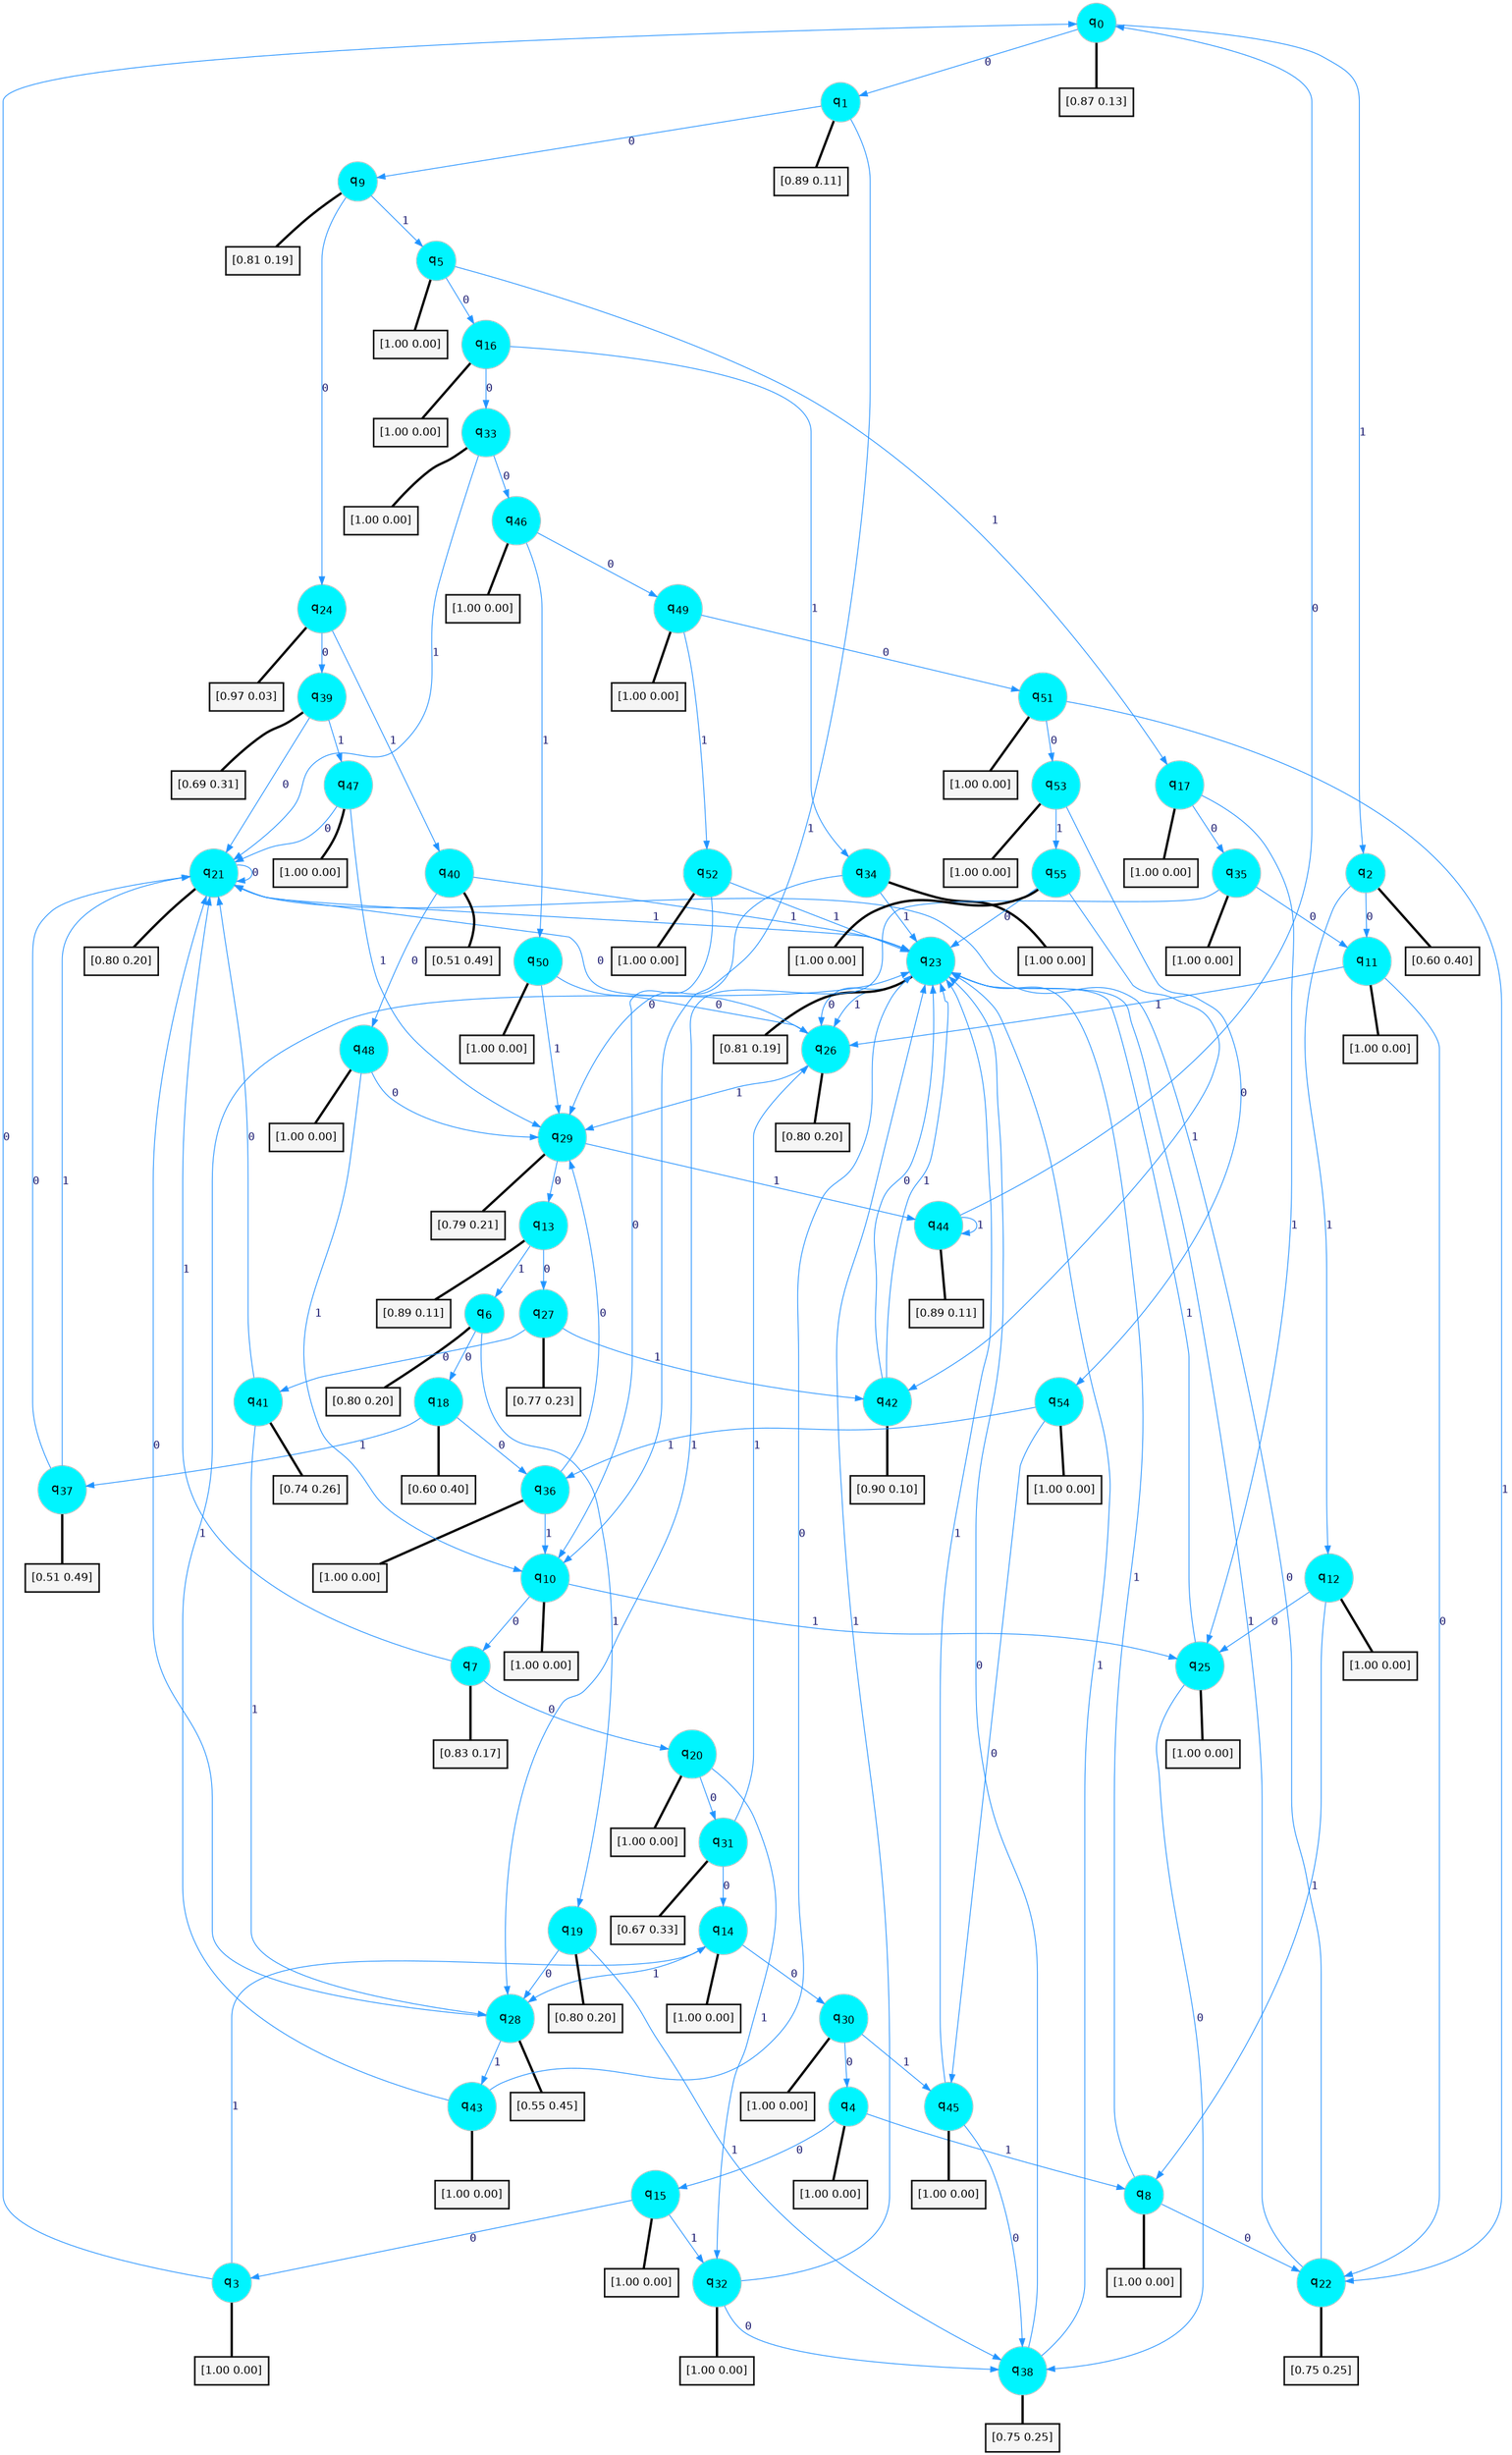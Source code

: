 digraph G {
graph [
bgcolor=transparent, dpi=300, rankdir=TD, size="40,25"];
node [
color=gray, fillcolor=turquoise1, fontcolor=black, fontname=Helvetica, fontsize=16, fontweight=bold, shape=circle, style=filled];
edge [
arrowsize=1, color=dodgerblue1, fontcolor=midnightblue, fontname=courier, fontweight=bold, penwidth=1, style=solid, weight=20];
0[label=<q<SUB>0</SUB>>];
1[label=<q<SUB>1</SUB>>];
2[label=<q<SUB>2</SUB>>];
3[label=<q<SUB>3</SUB>>];
4[label=<q<SUB>4</SUB>>];
5[label=<q<SUB>5</SUB>>];
6[label=<q<SUB>6</SUB>>];
7[label=<q<SUB>7</SUB>>];
8[label=<q<SUB>8</SUB>>];
9[label=<q<SUB>9</SUB>>];
10[label=<q<SUB>10</SUB>>];
11[label=<q<SUB>11</SUB>>];
12[label=<q<SUB>12</SUB>>];
13[label=<q<SUB>13</SUB>>];
14[label=<q<SUB>14</SUB>>];
15[label=<q<SUB>15</SUB>>];
16[label=<q<SUB>16</SUB>>];
17[label=<q<SUB>17</SUB>>];
18[label=<q<SUB>18</SUB>>];
19[label=<q<SUB>19</SUB>>];
20[label=<q<SUB>20</SUB>>];
21[label=<q<SUB>21</SUB>>];
22[label=<q<SUB>22</SUB>>];
23[label=<q<SUB>23</SUB>>];
24[label=<q<SUB>24</SUB>>];
25[label=<q<SUB>25</SUB>>];
26[label=<q<SUB>26</SUB>>];
27[label=<q<SUB>27</SUB>>];
28[label=<q<SUB>28</SUB>>];
29[label=<q<SUB>29</SUB>>];
30[label=<q<SUB>30</SUB>>];
31[label=<q<SUB>31</SUB>>];
32[label=<q<SUB>32</SUB>>];
33[label=<q<SUB>33</SUB>>];
34[label=<q<SUB>34</SUB>>];
35[label=<q<SUB>35</SUB>>];
36[label=<q<SUB>36</SUB>>];
37[label=<q<SUB>37</SUB>>];
38[label=<q<SUB>38</SUB>>];
39[label=<q<SUB>39</SUB>>];
40[label=<q<SUB>40</SUB>>];
41[label=<q<SUB>41</SUB>>];
42[label=<q<SUB>42</SUB>>];
43[label=<q<SUB>43</SUB>>];
44[label=<q<SUB>44</SUB>>];
45[label=<q<SUB>45</SUB>>];
46[label=<q<SUB>46</SUB>>];
47[label=<q<SUB>47</SUB>>];
48[label=<q<SUB>48</SUB>>];
49[label=<q<SUB>49</SUB>>];
50[label=<q<SUB>50</SUB>>];
51[label=<q<SUB>51</SUB>>];
52[label=<q<SUB>52</SUB>>];
53[label=<q<SUB>53</SUB>>];
54[label=<q<SUB>54</SUB>>];
55[label=<q<SUB>55</SUB>>];
56[label="[0.87 0.13]", shape=box,fontcolor=black, fontname=Helvetica, fontsize=14, penwidth=2, fillcolor=whitesmoke,color=black];
57[label="[0.89 0.11]", shape=box,fontcolor=black, fontname=Helvetica, fontsize=14, penwidth=2, fillcolor=whitesmoke,color=black];
58[label="[0.60 0.40]", shape=box,fontcolor=black, fontname=Helvetica, fontsize=14, penwidth=2, fillcolor=whitesmoke,color=black];
59[label="[1.00 0.00]", shape=box,fontcolor=black, fontname=Helvetica, fontsize=14, penwidth=2, fillcolor=whitesmoke,color=black];
60[label="[1.00 0.00]", shape=box,fontcolor=black, fontname=Helvetica, fontsize=14, penwidth=2, fillcolor=whitesmoke,color=black];
61[label="[1.00 0.00]", shape=box,fontcolor=black, fontname=Helvetica, fontsize=14, penwidth=2, fillcolor=whitesmoke,color=black];
62[label="[0.80 0.20]", shape=box,fontcolor=black, fontname=Helvetica, fontsize=14, penwidth=2, fillcolor=whitesmoke,color=black];
63[label="[0.83 0.17]", shape=box,fontcolor=black, fontname=Helvetica, fontsize=14, penwidth=2, fillcolor=whitesmoke,color=black];
64[label="[1.00 0.00]", shape=box,fontcolor=black, fontname=Helvetica, fontsize=14, penwidth=2, fillcolor=whitesmoke,color=black];
65[label="[0.81 0.19]", shape=box,fontcolor=black, fontname=Helvetica, fontsize=14, penwidth=2, fillcolor=whitesmoke,color=black];
66[label="[1.00 0.00]", shape=box,fontcolor=black, fontname=Helvetica, fontsize=14, penwidth=2, fillcolor=whitesmoke,color=black];
67[label="[1.00 0.00]", shape=box,fontcolor=black, fontname=Helvetica, fontsize=14, penwidth=2, fillcolor=whitesmoke,color=black];
68[label="[1.00 0.00]", shape=box,fontcolor=black, fontname=Helvetica, fontsize=14, penwidth=2, fillcolor=whitesmoke,color=black];
69[label="[0.89 0.11]", shape=box,fontcolor=black, fontname=Helvetica, fontsize=14, penwidth=2, fillcolor=whitesmoke,color=black];
70[label="[1.00 0.00]", shape=box,fontcolor=black, fontname=Helvetica, fontsize=14, penwidth=2, fillcolor=whitesmoke,color=black];
71[label="[1.00 0.00]", shape=box,fontcolor=black, fontname=Helvetica, fontsize=14, penwidth=2, fillcolor=whitesmoke,color=black];
72[label="[1.00 0.00]", shape=box,fontcolor=black, fontname=Helvetica, fontsize=14, penwidth=2, fillcolor=whitesmoke,color=black];
73[label="[1.00 0.00]", shape=box,fontcolor=black, fontname=Helvetica, fontsize=14, penwidth=2, fillcolor=whitesmoke,color=black];
74[label="[0.60 0.40]", shape=box,fontcolor=black, fontname=Helvetica, fontsize=14, penwidth=2, fillcolor=whitesmoke,color=black];
75[label="[0.80 0.20]", shape=box,fontcolor=black, fontname=Helvetica, fontsize=14, penwidth=2, fillcolor=whitesmoke,color=black];
76[label="[1.00 0.00]", shape=box,fontcolor=black, fontname=Helvetica, fontsize=14, penwidth=2, fillcolor=whitesmoke,color=black];
77[label="[0.80 0.20]", shape=box,fontcolor=black, fontname=Helvetica, fontsize=14, penwidth=2, fillcolor=whitesmoke,color=black];
78[label="[0.75 0.25]", shape=box,fontcolor=black, fontname=Helvetica, fontsize=14, penwidth=2, fillcolor=whitesmoke,color=black];
79[label="[0.81 0.19]", shape=box,fontcolor=black, fontname=Helvetica, fontsize=14, penwidth=2, fillcolor=whitesmoke,color=black];
80[label="[0.97 0.03]", shape=box,fontcolor=black, fontname=Helvetica, fontsize=14, penwidth=2, fillcolor=whitesmoke,color=black];
81[label="[1.00 0.00]", shape=box,fontcolor=black, fontname=Helvetica, fontsize=14, penwidth=2, fillcolor=whitesmoke,color=black];
82[label="[0.80 0.20]", shape=box,fontcolor=black, fontname=Helvetica, fontsize=14, penwidth=2, fillcolor=whitesmoke,color=black];
83[label="[0.77 0.23]", shape=box,fontcolor=black, fontname=Helvetica, fontsize=14, penwidth=2, fillcolor=whitesmoke,color=black];
84[label="[0.55 0.45]", shape=box,fontcolor=black, fontname=Helvetica, fontsize=14, penwidth=2, fillcolor=whitesmoke,color=black];
85[label="[0.79 0.21]", shape=box,fontcolor=black, fontname=Helvetica, fontsize=14, penwidth=2, fillcolor=whitesmoke,color=black];
86[label="[1.00 0.00]", shape=box,fontcolor=black, fontname=Helvetica, fontsize=14, penwidth=2, fillcolor=whitesmoke,color=black];
87[label="[0.67 0.33]", shape=box,fontcolor=black, fontname=Helvetica, fontsize=14, penwidth=2, fillcolor=whitesmoke,color=black];
88[label="[1.00 0.00]", shape=box,fontcolor=black, fontname=Helvetica, fontsize=14, penwidth=2, fillcolor=whitesmoke,color=black];
89[label="[1.00 0.00]", shape=box,fontcolor=black, fontname=Helvetica, fontsize=14, penwidth=2, fillcolor=whitesmoke,color=black];
90[label="[1.00 0.00]", shape=box,fontcolor=black, fontname=Helvetica, fontsize=14, penwidth=2, fillcolor=whitesmoke,color=black];
91[label="[1.00 0.00]", shape=box,fontcolor=black, fontname=Helvetica, fontsize=14, penwidth=2, fillcolor=whitesmoke,color=black];
92[label="[1.00 0.00]", shape=box,fontcolor=black, fontname=Helvetica, fontsize=14, penwidth=2, fillcolor=whitesmoke,color=black];
93[label="[0.51 0.49]", shape=box,fontcolor=black, fontname=Helvetica, fontsize=14, penwidth=2, fillcolor=whitesmoke,color=black];
94[label="[0.75 0.25]", shape=box,fontcolor=black, fontname=Helvetica, fontsize=14, penwidth=2, fillcolor=whitesmoke,color=black];
95[label="[0.69 0.31]", shape=box,fontcolor=black, fontname=Helvetica, fontsize=14, penwidth=2, fillcolor=whitesmoke,color=black];
96[label="[0.51 0.49]", shape=box,fontcolor=black, fontname=Helvetica, fontsize=14, penwidth=2, fillcolor=whitesmoke,color=black];
97[label="[0.74 0.26]", shape=box,fontcolor=black, fontname=Helvetica, fontsize=14, penwidth=2, fillcolor=whitesmoke,color=black];
98[label="[0.90 0.10]", shape=box,fontcolor=black, fontname=Helvetica, fontsize=14, penwidth=2, fillcolor=whitesmoke,color=black];
99[label="[1.00 0.00]", shape=box,fontcolor=black, fontname=Helvetica, fontsize=14, penwidth=2, fillcolor=whitesmoke,color=black];
100[label="[0.89 0.11]", shape=box,fontcolor=black, fontname=Helvetica, fontsize=14, penwidth=2, fillcolor=whitesmoke,color=black];
101[label="[1.00 0.00]", shape=box,fontcolor=black, fontname=Helvetica, fontsize=14, penwidth=2, fillcolor=whitesmoke,color=black];
102[label="[1.00 0.00]", shape=box,fontcolor=black, fontname=Helvetica, fontsize=14, penwidth=2, fillcolor=whitesmoke,color=black];
103[label="[1.00 0.00]", shape=box,fontcolor=black, fontname=Helvetica, fontsize=14, penwidth=2, fillcolor=whitesmoke,color=black];
104[label="[1.00 0.00]", shape=box,fontcolor=black, fontname=Helvetica, fontsize=14, penwidth=2, fillcolor=whitesmoke,color=black];
105[label="[1.00 0.00]", shape=box,fontcolor=black, fontname=Helvetica, fontsize=14, penwidth=2, fillcolor=whitesmoke,color=black];
106[label="[1.00 0.00]", shape=box,fontcolor=black, fontname=Helvetica, fontsize=14, penwidth=2, fillcolor=whitesmoke,color=black];
107[label="[1.00 0.00]", shape=box,fontcolor=black, fontname=Helvetica, fontsize=14, penwidth=2, fillcolor=whitesmoke,color=black];
108[label="[1.00 0.00]", shape=box,fontcolor=black, fontname=Helvetica, fontsize=14, penwidth=2, fillcolor=whitesmoke,color=black];
109[label="[1.00 0.00]", shape=box,fontcolor=black, fontname=Helvetica, fontsize=14, penwidth=2, fillcolor=whitesmoke,color=black];
110[label="[1.00 0.00]", shape=box,fontcolor=black, fontname=Helvetica, fontsize=14, penwidth=2, fillcolor=whitesmoke,color=black];
111[label="[1.00 0.00]", shape=box,fontcolor=black, fontname=Helvetica, fontsize=14, penwidth=2, fillcolor=whitesmoke,color=black];
0->1 [label=0];
0->2 [label=1];
0->56 [arrowhead=none, penwidth=3,color=black];
1->9 [label=0];
1->10 [label=1];
1->57 [arrowhead=none, penwidth=3,color=black];
2->11 [label=0];
2->12 [label=1];
2->58 [arrowhead=none, penwidth=3,color=black];
3->0 [label=0];
3->14 [label=1];
3->59 [arrowhead=none, penwidth=3,color=black];
4->15 [label=0];
4->8 [label=1];
4->60 [arrowhead=none, penwidth=3,color=black];
5->16 [label=0];
5->17 [label=1];
5->61 [arrowhead=none, penwidth=3,color=black];
6->18 [label=0];
6->19 [label=1];
6->62 [arrowhead=none, penwidth=3,color=black];
7->20 [label=0];
7->21 [label=1];
7->63 [arrowhead=none, penwidth=3,color=black];
8->22 [label=0];
8->23 [label=1];
8->64 [arrowhead=none, penwidth=3,color=black];
9->24 [label=0];
9->5 [label=1];
9->65 [arrowhead=none, penwidth=3,color=black];
10->7 [label=0];
10->25 [label=1];
10->66 [arrowhead=none, penwidth=3,color=black];
11->22 [label=0];
11->26 [label=1];
11->67 [arrowhead=none, penwidth=3,color=black];
12->25 [label=0];
12->8 [label=1];
12->68 [arrowhead=none, penwidth=3,color=black];
13->27 [label=0];
13->6 [label=1];
13->69 [arrowhead=none, penwidth=3,color=black];
14->30 [label=0];
14->28 [label=1];
14->70 [arrowhead=none, penwidth=3,color=black];
15->3 [label=0];
15->32 [label=1];
15->71 [arrowhead=none, penwidth=3,color=black];
16->33 [label=0];
16->34 [label=1];
16->72 [arrowhead=none, penwidth=3,color=black];
17->35 [label=0];
17->25 [label=1];
17->73 [arrowhead=none, penwidth=3,color=black];
18->36 [label=0];
18->37 [label=1];
18->74 [arrowhead=none, penwidth=3,color=black];
19->28 [label=0];
19->38 [label=1];
19->75 [arrowhead=none, penwidth=3,color=black];
20->31 [label=0];
20->32 [label=1];
20->76 [arrowhead=none, penwidth=3,color=black];
21->21 [label=0];
21->23 [label=1];
21->77 [arrowhead=none, penwidth=3,color=black];
22->21 [label=0];
22->23 [label=1];
22->78 [arrowhead=none, penwidth=3,color=black];
23->26 [label=0];
23->26 [label=1];
23->79 [arrowhead=none, penwidth=3,color=black];
24->39 [label=0];
24->40 [label=1];
24->80 [arrowhead=none, penwidth=3,color=black];
25->38 [label=0];
25->23 [label=1];
25->81 [arrowhead=none, penwidth=3,color=black];
26->21 [label=0];
26->29 [label=1];
26->82 [arrowhead=none, penwidth=3,color=black];
27->41 [label=0];
27->42 [label=1];
27->83 [arrowhead=none, penwidth=3,color=black];
28->21 [label=0];
28->43 [label=1];
28->84 [arrowhead=none, penwidth=3,color=black];
29->13 [label=0];
29->44 [label=1];
29->85 [arrowhead=none, penwidth=3,color=black];
30->4 [label=0];
30->45 [label=1];
30->86 [arrowhead=none, penwidth=3,color=black];
31->14 [label=0];
31->26 [label=1];
31->87 [arrowhead=none, penwidth=3,color=black];
32->38 [label=0];
32->23 [label=1];
32->88 [arrowhead=none, penwidth=3,color=black];
33->46 [label=0];
33->21 [label=1];
33->89 [arrowhead=none, penwidth=3,color=black];
34->29 [label=0];
34->23 [label=1];
34->90 [arrowhead=none, penwidth=3,color=black];
35->11 [label=0];
35->28 [label=1];
35->91 [arrowhead=none, penwidth=3,color=black];
36->29 [label=0];
36->10 [label=1];
36->92 [arrowhead=none, penwidth=3,color=black];
37->21 [label=0];
37->21 [label=1];
37->93 [arrowhead=none, penwidth=3,color=black];
38->23 [label=0];
38->23 [label=1];
38->94 [arrowhead=none, penwidth=3,color=black];
39->21 [label=0];
39->47 [label=1];
39->95 [arrowhead=none, penwidth=3,color=black];
40->48 [label=0];
40->23 [label=1];
40->96 [arrowhead=none, penwidth=3,color=black];
41->21 [label=0];
41->28 [label=1];
41->97 [arrowhead=none, penwidth=3,color=black];
42->23 [label=0];
42->23 [label=1];
42->98 [arrowhead=none, penwidth=3,color=black];
43->23 [label=0];
43->23 [label=1];
43->99 [arrowhead=none, penwidth=3,color=black];
44->0 [label=0];
44->44 [label=1];
44->100 [arrowhead=none, penwidth=3,color=black];
45->38 [label=0];
45->23 [label=1];
45->101 [arrowhead=none, penwidth=3,color=black];
46->49 [label=0];
46->50 [label=1];
46->102 [arrowhead=none, penwidth=3,color=black];
47->21 [label=0];
47->29 [label=1];
47->103 [arrowhead=none, penwidth=3,color=black];
48->29 [label=0];
48->10 [label=1];
48->104 [arrowhead=none, penwidth=3,color=black];
49->51 [label=0];
49->52 [label=1];
49->105 [arrowhead=none, penwidth=3,color=black];
50->26 [label=0];
50->29 [label=1];
50->106 [arrowhead=none, penwidth=3,color=black];
51->53 [label=0];
51->22 [label=1];
51->107 [arrowhead=none, penwidth=3,color=black];
52->10 [label=0];
52->23 [label=1];
52->108 [arrowhead=none, penwidth=3,color=black];
53->54 [label=0];
53->55 [label=1];
53->109 [arrowhead=none, penwidth=3,color=black];
54->45 [label=0];
54->36 [label=1];
54->110 [arrowhead=none, penwidth=3,color=black];
55->23 [label=0];
55->42 [label=1];
55->111 [arrowhead=none, penwidth=3,color=black];
}
